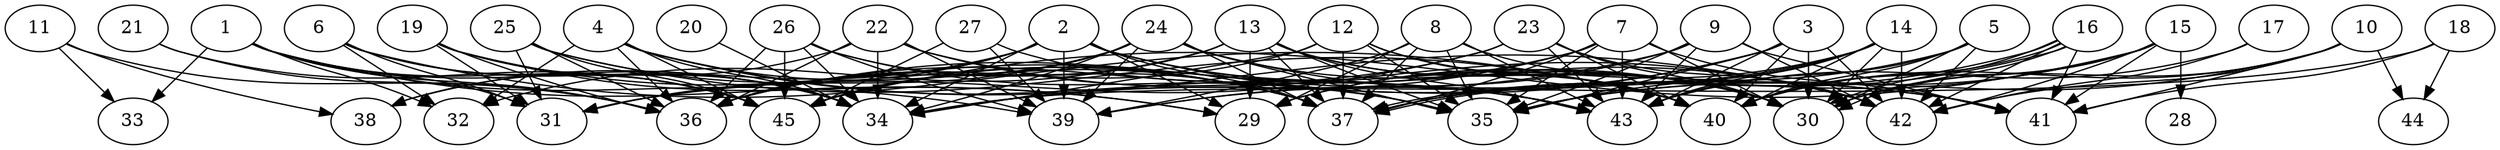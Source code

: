 // DAG automatically generated by daggen at Thu Oct  3 14:07:25 2019
// ./daggen --dot -n 45 --ccr 0.4 --fat 0.9 --regular 0.9 --density 0.5 --mindata 5242880 --maxdata 52428800 
digraph G {
  1 [size="109040640", alpha="0.09", expect_size="43616256"] 
  1 -> 29 [size ="43616256"]
  1 -> 31 [size ="43616256"]
  1 -> 32 [size ="43616256"]
  1 -> 33 [size ="43616256"]
  1 -> 34 [size ="43616256"]
  1 -> 36 [size ="43616256"]
  1 -> 39 [size ="43616256"]
  1 -> 45 [size ="43616256"]
  2 [size="82032640", alpha="0.06", expect_size="32813056"] 
  2 -> 29 [size ="32813056"]
  2 -> 30 [size ="32813056"]
  2 -> 31 [size ="32813056"]
  2 -> 34 [size ="32813056"]
  2 -> 36 [size ="32813056"]
  2 -> 37 [size ="32813056"]
  2 -> 38 [size ="32813056"]
  2 -> 39 [size ="32813056"]
  2 -> 41 [size ="32813056"]
  2 -> 42 [size ="32813056"]
  3 [size="43548160", alpha="0.05", expect_size="17419264"] 
  3 -> 30 [size ="17419264"]
  3 -> 34 [size ="17419264"]
  3 -> 35 [size ="17419264"]
  3 -> 39 [size ="17419264"]
  3 -> 40 [size ="17419264"]
  3 -> 42 [size ="17419264"]
  3 -> 43 [size ="17419264"]
  4 [size="35223040", alpha="0.16", expect_size="14089216"] 
  4 -> 32 [size ="14089216"]
  4 -> 34 [size ="14089216"]
  4 -> 36 [size ="14089216"]
  4 -> 37 [size ="14089216"]
  4 -> 42 [size ="14089216"]
  4 -> 43 [size ="14089216"]
  4 -> 45 [size ="14089216"]
  5 [size="105420800", alpha="0.15", expect_size="42168320"] 
  5 -> 29 [size ="42168320"]
  5 -> 30 [size ="42168320"]
  5 -> 40 [size ="42168320"]
  5 -> 42 [size ="42168320"]
  5 -> 43 [size ="42168320"]
  6 [size="17681920", alpha="0.02", expect_size="7072768"] 
  6 -> 31 [size ="7072768"]
  6 -> 32 [size ="7072768"]
  6 -> 34 [size ="7072768"]
  6 -> 40 [size ="7072768"]
  6 -> 45 [size ="7072768"]
  7 [size="118384640", alpha="0.11", expect_size="47353856"] 
  7 -> 30 [size ="47353856"]
  7 -> 34 [size ="47353856"]
  7 -> 35 [size ="47353856"]
  7 -> 37 [size ="47353856"]
  7 -> 41 [size ="47353856"]
  7 -> 43 [size ="47353856"]
  7 -> 45 [size ="47353856"]
  8 [size="47009280", alpha="0.18", expect_size="18803712"] 
  8 -> 29 [size ="18803712"]
  8 -> 30 [size ="18803712"]
  8 -> 35 [size ="18803712"]
  8 -> 37 [size ="18803712"]
  8 -> 39 [size ="18803712"]
  8 -> 43 [size ="18803712"]
  9 [size="61998080", alpha="0.14", expect_size="24799232"] 
  9 -> 35 [size ="24799232"]
  9 -> 36 [size ="24799232"]
  9 -> 39 [size ="24799232"]
  9 -> 41 [size ="24799232"]
  9 -> 42 [size ="24799232"]
  9 -> 43 [size ="24799232"]
  10 [size="21189120", alpha="0.15", expect_size="8475648"] 
  10 -> 30 [size ="8475648"]
  10 -> 35 [size ="8475648"]
  10 -> 40 [size ="8475648"]
  10 -> 41 [size ="8475648"]
  10 -> 42 [size ="8475648"]
  10 -> 44 [size ="8475648"]
  11 [size="111413760", alpha="0.11", expect_size="44565504"] 
  11 -> 33 [size ="44565504"]
  11 -> 36 [size ="44565504"]
  11 -> 38 [size ="44565504"]
  12 [size="47843840", alpha="0.09", expect_size="19137536"] 
  12 -> 30 [size ="19137536"]
  12 -> 34 [size ="19137536"]
  12 -> 35 [size ="19137536"]
  12 -> 36 [size ="19137536"]
  12 -> 37 [size ="19137536"]
  12 -> 40 [size ="19137536"]
  13 [size="81346560", alpha="0.04", expect_size="32538624"] 
  13 -> 29 [size ="32538624"]
  13 -> 30 [size ="32538624"]
  13 -> 32 [size ="32538624"]
  13 -> 35 [size ="32538624"]
  13 -> 37 [size ="32538624"]
  13 -> 40 [size ="32538624"]
  13 -> 43 [size ="32538624"]
  13 -> 45 [size ="32538624"]
  14 [size="112076800", alpha="0.13", expect_size="44830720"] 
  14 -> 29 [size ="44830720"]
  14 -> 30 [size ="44830720"]
  14 -> 35 [size ="44830720"]
  14 -> 37 [size ="44830720"]
  14 -> 40 [size ="44830720"]
  14 -> 42 [size ="44830720"]
  14 -> 43 [size ="44830720"]
  15 [size="86407680", alpha="0.15", expect_size="34563072"] 
  15 -> 28 [size ="34563072"]
  15 -> 30 [size ="34563072"]
  15 -> 35 [size ="34563072"]
  15 -> 37 [size ="34563072"]
  15 -> 40 [size ="34563072"]
  15 -> 41 [size ="34563072"]
  15 -> 42 [size ="34563072"]
  15 -> 45 [size ="34563072"]
  16 [size="59082240", alpha="0.18", expect_size="23632896"] 
  16 -> 30 [size ="23632896"]
  16 -> 30 [size ="23632896"]
  16 -> 37 [size ="23632896"]
  16 -> 37 [size ="23632896"]
  16 -> 40 [size ="23632896"]
  16 -> 41 [size ="23632896"]
  16 -> 42 [size ="23632896"]
  17 [size="71764480", alpha="0.09", expect_size="28705792"] 
  17 -> 42 [size ="28705792"]
  17 -> 43 [size ="28705792"]
  18 [size="17226240", alpha="0.05", expect_size="6890496"] 
  18 -> 34 [size ="6890496"]
  18 -> 41 [size ="6890496"]
  18 -> 44 [size ="6890496"]
  19 [size="123911680", alpha="0.12", expect_size="49564672"] 
  19 -> 29 [size ="49564672"]
  19 -> 31 [size ="49564672"]
  19 -> 34 [size ="49564672"]
  19 -> 36 [size ="49564672"]
  19 -> 37 [size ="49564672"]
  20 [size="88089600", alpha="0.08", expect_size="35235840"] 
  20 -> 34 [size ="35235840"]
  21 [size="59379200", alpha="0.00", expect_size="23751680"] 
  21 -> 36 [size ="23751680"]
  21 -> 45 [size ="23751680"]
  22 [size="123074560", alpha="0.05", expect_size="49229824"] 
  22 -> 34 [size ="49229824"]
  22 -> 36 [size ="49229824"]
  22 -> 38 [size ="49229824"]
  22 -> 39 [size ="49229824"]
  22 -> 42 [size ="49229824"]
  22 -> 43 [size ="49229824"]
  23 [size="60359680", alpha="0.14", expect_size="24143872"] 
  23 -> 30 [size ="24143872"]
  23 -> 31 [size ="24143872"]
  23 -> 36 [size ="24143872"]
  23 -> 40 [size ="24143872"]
  23 -> 42 [size ="24143872"]
  23 -> 43 [size ="24143872"]
  24 [size="83591680", alpha="0.07", expect_size="33436672"] 
  24 -> 30 [size ="33436672"]
  24 -> 31 [size ="33436672"]
  24 -> 34 [size ="33436672"]
  24 -> 35 [size ="33436672"]
  24 -> 36 [size ="33436672"]
  24 -> 37 [size ="33436672"]
  24 -> 39 [size ="33436672"]
  24 -> 41 [size ="33436672"]
  24 -> 45 [size ="33436672"]
  25 [size="39959040", alpha="0.16", expect_size="15983616"] 
  25 -> 31 [size ="15983616"]
  25 -> 36 [size ="15983616"]
  25 -> 37 [size ="15983616"]
  25 -> 40 [size ="15983616"]
  25 -> 45 [size ="15983616"]
  26 [size="127925760", alpha="0.05", expect_size="51170304"] 
  26 -> 34 [size ="51170304"]
  26 -> 35 [size ="51170304"]
  26 -> 36 [size ="51170304"]
  26 -> 37 [size ="51170304"]
  26 -> 39 [size ="51170304"]
  26 -> 45 [size ="51170304"]
  27 [size="116175360", alpha="0.13", expect_size="46470144"] 
  27 -> 35 [size ="46470144"]
  27 -> 39 [size ="46470144"]
  27 -> 45 [size ="46470144"]
  28 [size="48942080", alpha="0.06", expect_size="19576832"] 
  29 [size="78748160", alpha="0.07", expect_size="31499264"] 
  30 [size="29977600", alpha="0.10", expect_size="11991040"] 
  31 [size="76889600", alpha="0.09", expect_size="30755840"] 
  32 [size="79482880", alpha="0.15", expect_size="31793152"] 
  33 [size="106685440", alpha="0.12", expect_size="42674176"] 
  34 [size="70976000", alpha="0.05", expect_size="28390400"] 
  35 [size="112435200", alpha="0.11", expect_size="44974080"] 
  36 [size="87449600", alpha="0.05", expect_size="34979840"] 
  37 [size="118558720", alpha="0.09", expect_size="47423488"] 
  38 [size="75110400", alpha="0.14", expect_size="30044160"] 
  39 [size="108974080", alpha="0.17", expect_size="43589632"] 
  40 [size="33113600", alpha="0.13", expect_size="13245440"] 
  41 [size="91537920", alpha="0.17", expect_size="36615168"] 
  42 [size="28664320", alpha="0.19", expect_size="11465728"] 
  43 [size="115159040", alpha="0.10", expect_size="46063616"] 
  44 [size="65364480", alpha="0.12", expect_size="26145792"] 
  45 [size="96222720", alpha="0.19", expect_size="38489088"] 
}
